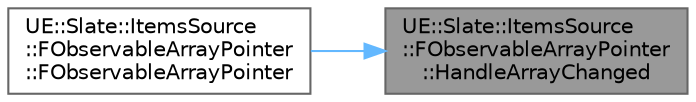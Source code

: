 digraph "UE::Slate::ItemsSource::FObservableArrayPointer::HandleArrayChanged"
{
 // INTERACTIVE_SVG=YES
 // LATEX_PDF_SIZE
  bgcolor="transparent";
  edge [fontname=Helvetica,fontsize=10,labelfontname=Helvetica,labelfontsize=10];
  node [fontname=Helvetica,fontsize=10,shape=box,height=0.2,width=0.4];
  rankdir="RL";
  Node1 [id="Node000001",label="UE::Slate::ItemsSource\l::FObservableArrayPointer\l::HandleArrayChanged",height=0.2,width=0.4,color="gray40", fillcolor="grey60", style="filled", fontcolor="black",tooltip=" "];
  Node1 -> Node2 [id="edge1_Node000001_Node000002",dir="back",color="steelblue1",style="solid",tooltip=" "];
  Node2 [id="Node000002",label="UE::Slate::ItemsSource\l::FObservableArrayPointer\l::FObservableArrayPointer",height=0.2,width=0.4,color="grey40", fillcolor="white", style="filled",URL="$d0/d86/classUE_1_1Slate_1_1ItemsSource_1_1FObservableArrayPointer.html#a55edbf8ab480b91a8e81189db8ce4e4e",tooltip=" "];
}
